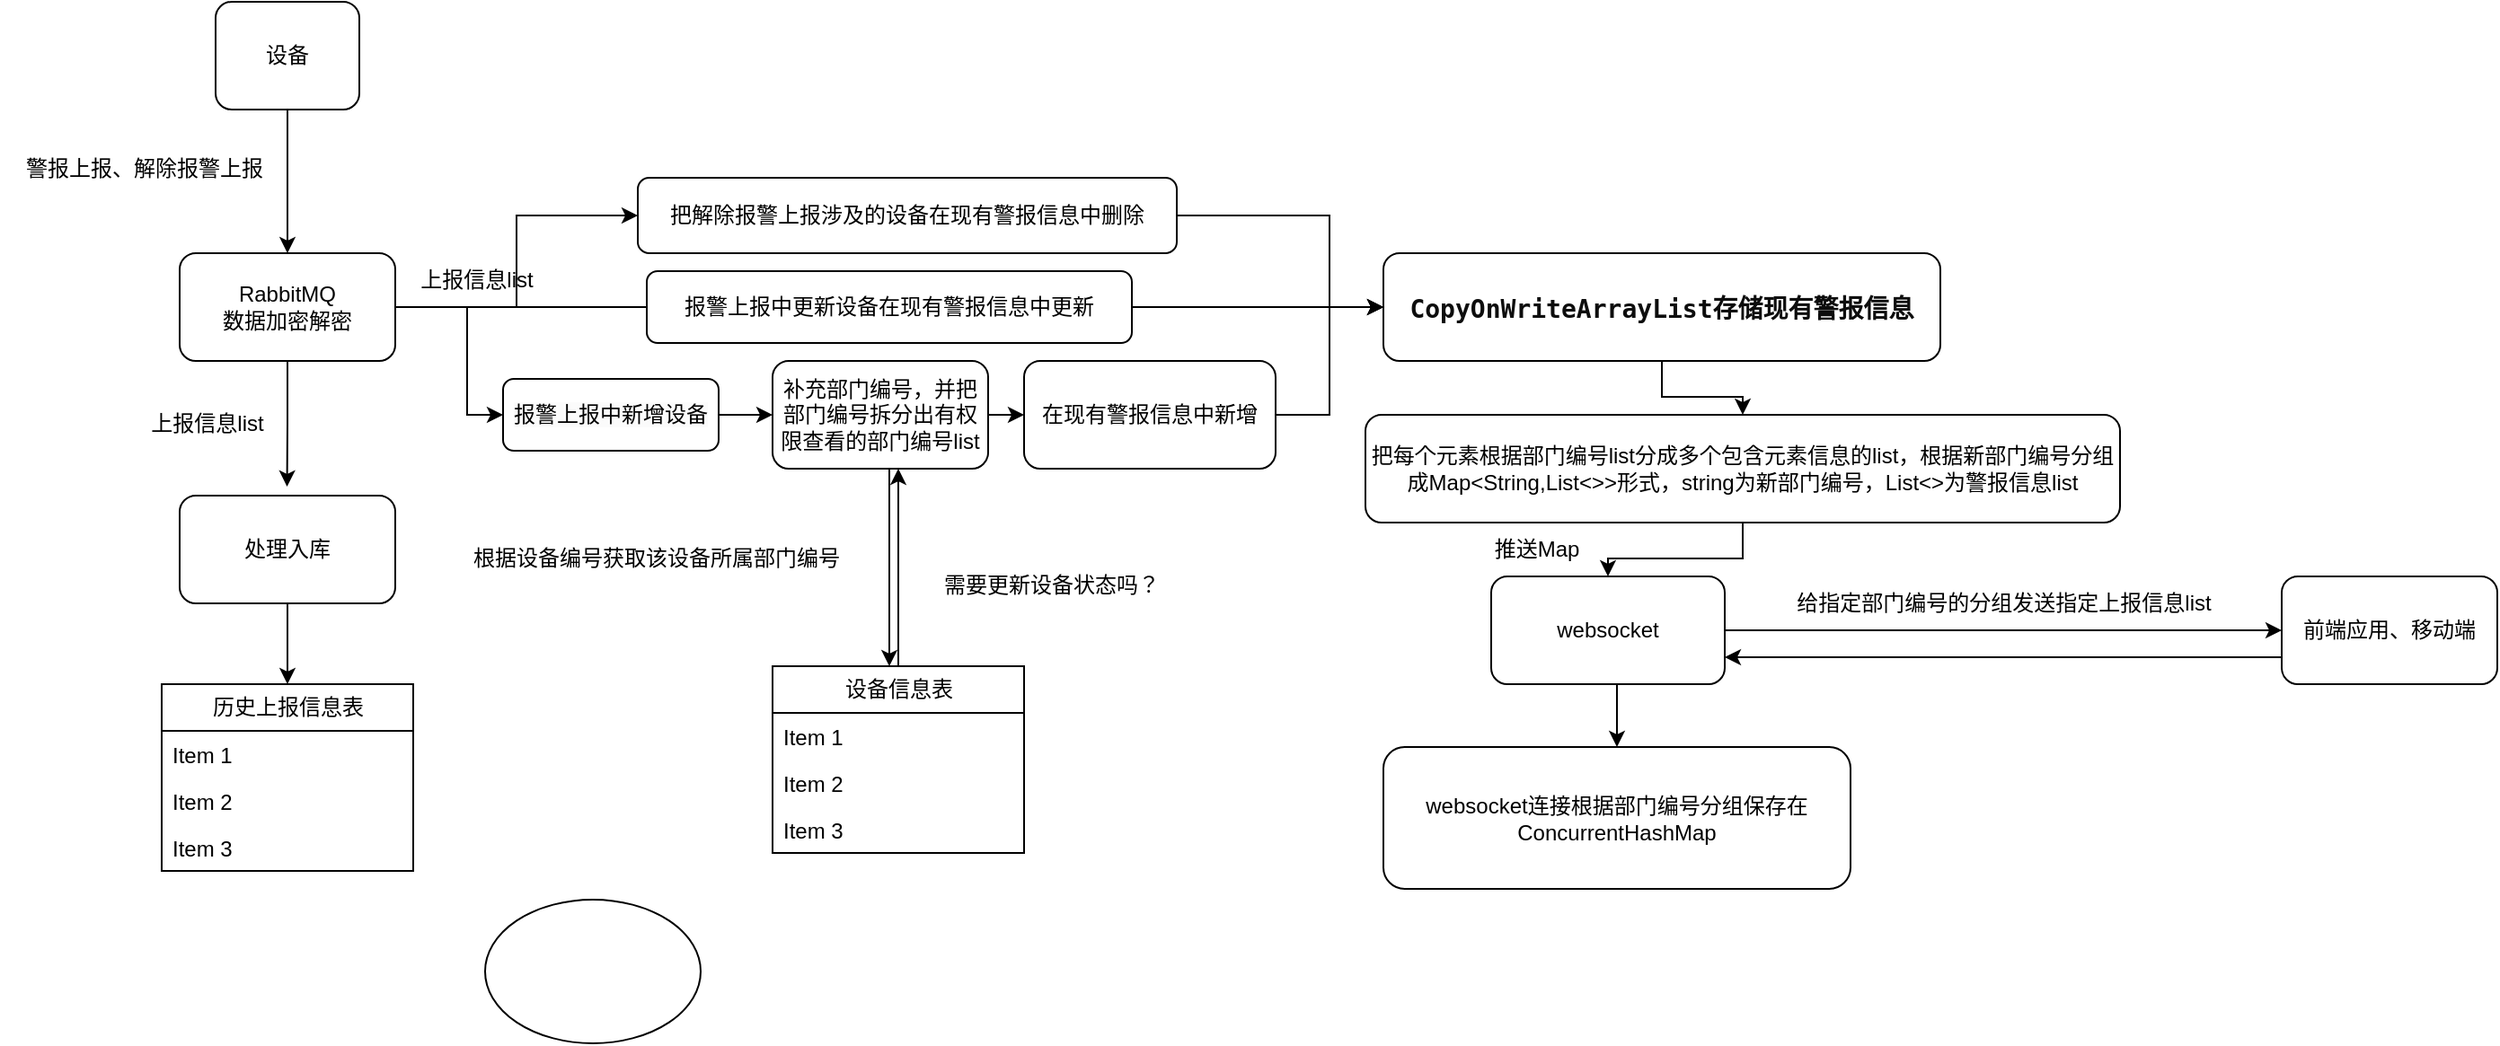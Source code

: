 <mxfile version="22.1.21" type="github">
  <diagram name="Page-1" id="c37626ed-c26b-45fb-9056-f9ebc6bb27b6">
    <mxGraphModel dx="1591" dy="1555" grid="1" gridSize="10" guides="1" tooltips="1" connect="1" arrows="1" fold="1" page="1" pageScale="1" pageWidth="1100" pageHeight="850" background="none" math="0" shadow="0">
      <root>
        <mxCell id="0" />
        <mxCell id="1" parent="0" />
        <mxCell id="BwZW3aH1JovADfxMem91-28" style="edgeStyle=orthogonalEdgeStyle;rounded=0;orthogonalLoop=1;jettySize=auto;html=1;exitX=1;exitY=0.5;exitDx=0;exitDy=0;entryX=0;entryY=0.5;entryDx=0;entryDy=0;" edge="1" parent="1" source="BwZW3aH1JovADfxMem91-5" target="BwZW3aH1JovADfxMem91-27">
          <mxGeometry relative="1" as="geometry" />
        </mxCell>
        <mxCell id="BwZW3aH1JovADfxMem91-32" style="edgeStyle=orthogonalEdgeStyle;rounded=0;orthogonalLoop=1;jettySize=auto;html=1;exitX=0;exitY=0.5;exitDx=0;exitDy=0;entryX=0;entryY=0.5;entryDx=0;entryDy=0;" edge="1" parent="1" source="BwZW3aH1JovADfxMem91-33" target="BwZW3aH1JovADfxMem91-31">
          <mxGeometry relative="1" as="geometry">
            <Array as="points">
              <mxPoint x="330" y="-520" />
              <mxPoint x="260" y="-520" />
              <mxPoint x="260" y="-430" />
            </Array>
          </mxGeometry>
        </mxCell>
        <mxCell id="BwZW3aH1JovADfxMem91-65" style="edgeStyle=orthogonalEdgeStyle;rounded=0;orthogonalLoop=1;jettySize=auto;html=1;exitX=0.5;exitY=1;exitDx=0;exitDy=0;" edge="1" parent="1" source="BwZW3aH1JovADfxMem91-5">
          <mxGeometry relative="1" as="geometry">
            <mxPoint x="159.769" y="-420" as="targetPoint" />
          </mxGeometry>
        </mxCell>
        <mxCell id="BwZW3aH1JovADfxMem91-5" value="RabbitMQ&lt;br&gt;数据加密解密" style="rounded=1;whiteSpace=wrap;html=1;" vertex="1" parent="1">
          <mxGeometry x="100" y="-550" width="120" height="60" as="geometry" />
        </mxCell>
        <mxCell id="BwZW3aH1JovADfxMem91-6" style="edgeStyle=orthogonalEdgeStyle;rounded=0;orthogonalLoop=1;jettySize=auto;html=1;exitX=0.5;exitY=1;exitDx=0;exitDy=0;entryX=0.5;entryY=0;entryDx=0;entryDy=0;" edge="1" parent="1">
          <mxGeometry relative="1" as="geometry">
            <mxPoint x="160" y="-630" as="sourcePoint" />
            <mxPoint x="160" y="-550" as="targetPoint" />
            <Array as="points">
              <mxPoint x="160" y="-600" />
              <mxPoint x="160" y="-600" />
            </Array>
          </mxGeometry>
        </mxCell>
        <mxCell id="BwZW3aH1JovADfxMem91-7" value="设备" style="rounded=1;whiteSpace=wrap;html=1;" vertex="1" parent="1">
          <mxGeometry x="120" y="-690" width="80" height="60" as="geometry" />
        </mxCell>
        <mxCell id="BwZW3aH1JovADfxMem91-10" value="警报上报、解除报警上报" style="text;html=1;align=center;verticalAlign=middle;resizable=0;points=[];autosize=1;strokeColor=none;fillColor=none;" vertex="1" parent="1">
          <mxGeometry y="-612" width="160" height="30" as="geometry" />
        </mxCell>
        <mxCell id="BwZW3aH1JovADfxMem91-53" style="edgeStyle=orthogonalEdgeStyle;rounded=0;orthogonalLoop=1;jettySize=auto;html=1;exitX=0;exitY=0.75;exitDx=0;exitDy=0;entryX=1;entryY=0.75;entryDx=0;entryDy=0;" edge="1" parent="1" source="BwZW3aH1JovADfxMem91-12" target="BwZW3aH1JovADfxMem91-47">
          <mxGeometry relative="1" as="geometry" />
        </mxCell>
        <mxCell id="BwZW3aH1JovADfxMem91-12" value="前端应用、移动端" style="rounded=1;whiteSpace=wrap;html=1;" vertex="1" parent="1">
          <mxGeometry x="1270" y="-370" width="120" height="60" as="geometry" />
        </mxCell>
        <mxCell id="BwZW3aH1JovADfxMem91-42" style="edgeStyle=orthogonalEdgeStyle;rounded=0;orthogonalLoop=1;jettySize=auto;html=1;exitX=1;exitY=0.5;exitDx=0;exitDy=0;entryX=0;entryY=0.5;entryDx=0;entryDy=0;" edge="1" parent="1" source="BwZW3aH1JovADfxMem91-13" target="BwZW3aH1JovADfxMem91-41">
          <mxGeometry relative="1" as="geometry" />
        </mxCell>
        <mxCell id="BwZW3aH1JovADfxMem91-13" value="补充部门编号，并把部门编号拆分出有权限查看的部门编号list" style="rounded=1;whiteSpace=wrap;html=1;" vertex="1" parent="1">
          <mxGeometry x="430" y="-490" width="120" height="60" as="geometry" />
        </mxCell>
        <mxCell id="BwZW3aH1JovADfxMem91-14" style="edgeStyle=orthogonalEdgeStyle;rounded=0;orthogonalLoop=1;jettySize=auto;html=1;exitX=0.5;exitY=1;exitDx=0;exitDy=0;" edge="1" parent="1">
          <mxGeometry relative="1" as="geometry">
            <mxPoint x="495" y="-430" as="sourcePoint" />
            <mxPoint x="495" y="-320" as="targetPoint" />
          </mxGeometry>
        </mxCell>
        <mxCell id="BwZW3aH1JovADfxMem91-15" style="edgeStyle=orthogonalEdgeStyle;rounded=0;orthogonalLoop=1;jettySize=auto;html=1;exitX=0.5;exitY=0;exitDx=0;exitDy=0;entryX=0.5;entryY=1;entryDx=0;entryDy=0;" edge="1" parent="1" source="BwZW3aH1JovADfxMem91-16">
          <mxGeometry relative="1" as="geometry">
            <mxPoint x="500" y="-430" as="targetPoint" />
          </mxGeometry>
        </mxCell>
        <mxCell id="BwZW3aH1JovADfxMem91-16" value="设备信息表" style="swimlane;fontStyle=0;childLayout=stackLayout;horizontal=1;startSize=26;fillColor=none;horizontalStack=0;resizeParent=1;resizeParentMax=0;resizeLast=0;collapsible=1;marginBottom=0;html=1;" vertex="1" parent="1">
          <mxGeometry x="430" y="-320" width="140" height="104" as="geometry" />
        </mxCell>
        <mxCell id="BwZW3aH1JovADfxMem91-17" value="Item 1" style="text;strokeColor=none;fillColor=none;align=left;verticalAlign=top;spacingLeft=4;spacingRight=4;overflow=hidden;rotatable=0;points=[[0,0.5],[1,0.5]];portConstraint=eastwest;whiteSpace=wrap;html=1;" vertex="1" parent="BwZW3aH1JovADfxMem91-16">
          <mxGeometry y="26" width="140" height="26" as="geometry" />
        </mxCell>
        <mxCell id="BwZW3aH1JovADfxMem91-18" value="Item 2" style="text;strokeColor=none;fillColor=none;align=left;verticalAlign=top;spacingLeft=4;spacingRight=4;overflow=hidden;rotatable=0;points=[[0,0.5],[1,0.5]];portConstraint=eastwest;whiteSpace=wrap;html=1;" vertex="1" parent="BwZW3aH1JovADfxMem91-16">
          <mxGeometry y="52" width="140" height="26" as="geometry" />
        </mxCell>
        <mxCell id="BwZW3aH1JovADfxMem91-19" value="Item 3" style="text;strokeColor=none;fillColor=none;align=left;verticalAlign=top;spacingLeft=4;spacingRight=4;overflow=hidden;rotatable=0;points=[[0,0.5],[1,0.5]];portConstraint=eastwest;whiteSpace=wrap;html=1;" vertex="1" parent="BwZW3aH1JovADfxMem91-16">
          <mxGeometry y="78" width="140" height="26" as="geometry" />
        </mxCell>
        <mxCell id="BwZW3aH1JovADfxMem91-20" value="根据设备编号获取该设备所属部门编号" style="text;html=1;align=center;verticalAlign=middle;resizable=0;points=[];autosize=1;strokeColor=none;fillColor=none;" vertex="1" parent="1">
          <mxGeometry x="250" y="-395" width="230" height="30" as="geometry" />
        </mxCell>
        <mxCell id="BwZW3aH1JovADfxMem91-21" value="上报信息list" style="text;html=1;align=center;verticalAlign=middle;resizable=0;points=[];autosize=1;strokeColor=none;fillColor=none;" vertex="1" parent="1">
          <mxGeometry x="220" y="-550" width="90" height="30" as="geometry" />
        </mxCell>
        <mxCell id="BwZW3aH1JovADfxMem91-56" style="edgeStyle=orthogonalEdgeStyle;rounded=0;orthogonalLoop=1;jettySize=auto;html=1;exitX=0.5;exitY=1;exitDx=0;exitDy=0;entryX=0.5;entryY=0;entryDx=0;entryDy=0;" edge="1" parent="1" source="BwZW3aH1JovADfxMem91-22" target="BwZW3aH1JovADfxMem91-47">
          <mxGeometry relative="1" as="geometry" />
        </mxCell>
        <mxCell id="BwZW3aH1JovADfxMem91-22" value="把每个元素根据部门编号list分成多个包含元素信息的list，根据新部门编号分组成Map&amp;lt;String,List&amp;lt;&amp;gt;&amp;gt;形式，string为新部门编号，List&amp;lt;&amp;gt;为警报信息list" style="rounded=1;whiteSpace=wrap;html=1;" vertex="1" parent="1">
          <mxGeometry x="760" y="-460" width="420" height="60" as="geometry" />
        </mxCell>
        <mxCell id="BwZW3aH1JovADfxMem91-35" style="edgeStyle=orthogonalEdgeStyle;rounded=0;orthogonalLoop=1;jettySize=auto;html=1;exitX=1;exitY=0.5;exitDx=0;exitDy=0;" edge="1" parent="1" source="BwZW3aH1JovADfxMem91-27" target="BwZW3aH1JovADfxMem91-29">
          <mxGeometry relative="1" as="geometry">
            <Array as="points">
              <mxPoint x="740" y="-571" />
              <mxPoint x="740" y="-520" />
            </Array>
          </mxGeometry>
        </mxCell>
        <mxCell id="BwZW3aH1JovADfxMem91-27" value="把解除报警上报涉及的设备在现有警报信息中删除" style="rounded=1;whiteSpace=wrap;html=1;" vertex="1" parent="1">
          <mxGeometry x="355" y="-592" width="300" height="42" as="geometry" />
        </mxCell>
        <mxCell id="BwZW3aH1JovADfxMem91-57" style="edgeStyle=orthogonalEdgeStyle;rounded=0;orthogonalLoop=1;jettySize=auto;html=1;exitX=0.5;exitY=1;exitDx=0;exitDy=0;entryX=0.5;entryY=0;entryDx=0;entryDy=0;" edge="1" parent="1" source="BwZW3aH1JovADfxMem91-29" target="BwZW3aH1JovADfxMem91-22">
          <mxGeometry relative="1" as="geometry" />
        </mxCell>
        <mxCell id="BwZW3aH1JovADfxMem91-29" value="&lt;strong style=&quot;border: 0px solid rgb(227, 227, 227); box-sizing: border-box; --tw-border-spacing-x: 0; --tw-border-spacing-y: 0; --tw-translate-x: 0; --tw-translate-y: 0; --tw-rotate: 0; --tw-skew-x: 0; --tw-skew-y: 0; --tw-scale-x: 1; --tw-scale-y: 1; --tw-pan-x: ; --tw-pan-y: ; --tw-pinch-zoom: ; --tw-scroll-snap-strictness: proximity; --tw-gradient-from-position: ; --tw-gradient-via-position: ; --tw-gradient-to-position: ; --tw-ordinal: ; --tw-slashed-zero: ; --tw-numeric-figure: ; --tw-numeric-spacing: ; --tw-numeric-fraction: ; --tw-ring-inset: ; --tw-ring-offset-width: 0px; --tw-ring-offset-color: #fff; --tw-ring-color: rgba(69,89,164,.5); --tw-ring-offset-shadow: 0 0 transparent; --tw-ring-shadow: 0 0 transparent; --tw-shadow: 0 0 transparent; --tw-shadow-colored: 0 0 transparent; --tw-blur: ; --tw-brightness: ; --tw-contrast: ; --tw-grayscale: ; --tw-hue-rotate: ; --tw-invert: ; --tw-saturate: ; --tw-sepia: ; --tw-drop-shadow: ; --tw-backdrop-blur: ; --tw-backdrop-brightness: ; --tw-backdrop-contrast: ; --tw-backdrop-grayscale: ; --tw-backdrop-hue-rotate: ; --tw-backdrop-invert: ; --tw-backdrop-opacity: ; --tw-backdrop-saturate: ; --tw-backdrop-sepia: ; font-weight: 600; color: rgb(13, 13, 13); font-family: Söhne, ui-sans-serif, system-ui, -apple-system, &amp;quot;Segoe UI&amp;quot;, Roboto, Ubuntu, Cantarell, &amp;quot;Noto Sans&amp;quot;, sans-serif, &amp;quot;Helvetica Neue&amp;quot;, Arial, &amp;quot;Apple Color Emoji&amp;quot;, &amp;quot;Segoe UI Emoji&amp;quot;, &amp;quot;Segoe UI Symbol&amp;quot;, &amp;quot;Noto Color Emoji&amp;quot;; font-size: 16px; font-style: normal; font-variant-ligatures: normal; font-variant-caps: normal; letter-spacing: normal; orphans: 2; text-align: left; text-indent: 0px; text-transform: none; widows: 2; word-spacing: 0px; -webkit-text-stroke-width: 0px; background-color: rgb(255, 255, 255); text-decoration-thickness: initial; text-decoration-style: initial; text-decoration-color: initial;&quot;&gt;&lt;code style=&quot;border: 0px solid rgb(227, 227, 227); box-sizing: border-box; --tw-border-spacing-x: 0; --tw-border-spacing-y: 0; --tw-translate-x: 0; --tw-translate-y: 0; --tw-rotate: 0; --tw-skew-x: 0; --tw-skew-y: 0; --tw-scale-x: 1; --tw-scale-y: 1; --tw-pan-x: ; --tw-pan-y: ; --tw-pinch-zoom: ; --tw-scroll-snap-strictness: proximity; --tw-gradient-from-position: ; --tw-gradient-via-position: ; --tw-gradient-to-position: ; --tw-ordinal: ; --tw-slashed-zero: ; --tw-numeric-figure: ; --tw-numeric-spacing: ; --tw-numeric-fraction: ; --tw-ring-inset: ; --tw-ring-offset-width: 0px; --tw-ring-offset-color: #fff; --tw-ring-color: rgba(69,89,164,.5); --tw-ring-offset-shadow: 0 0 transparent; --tw-ring-shadow: 0 0 transparent; --tw-shadow: 0 0 transparent; --tw-shadow-colored: 0 0 transparent; --tw-blur: ; --tw-brightness: ; --tw-contrast: ; --tw-grayscale: ; --tw-hue-rotate: ; --tw-invert: ; --tw-saturate: ; --tw-sepia: ; --tw-drop-shadow: ; --tw-backdrop-blur: ; --tw-backdrop-brightness: ; --tw-backdrop-contrast: ; --tw-backdrop-grayscale: ; --tw-backdrop-hue-rotate: ; --tw-backdrop-invert: ; --tw-backdrop-opacity: ; --tw-backdrop-saturate: ; --tw-backdrop-sepia: ; font-family: &amp;quot;Söhne Mono&amp;quot;, Monaco, &amp;quot;Andale Mono&amp;quot;, &amp;quot;Ubuntu Mono&amp;quot;, monospace !important; font-size: 0.875em; color: var(--tw-prose-code); font-weight: 600;&quot;&gt;CopyOnWriteArrayList存储现有警报信息&lt;/code&gt;&lt;/strong&gt;" style="rounded=1;whiteSpace=wrap;html=1;" vertex="1" parent="1">
          <mxGeometry x="770" y="-550" width="310" height="60" as="geometry" />
        </mxCell>
        <mxCell id="BwZW3aH1JovADfxMem91-40" style="edgeStyle=orthogonalEdgeStyle;rounded=0;orthogonalLoop=1;jettySize=auto;html=1;exitX=1;exitY=0.5;exitDx=0;exitDy=0;entryX=0;entryY=0.5;entryDx=0;entryDy=0;" edge="1" parent="1" source="BwZW3aH1JovADfxMem91-31" target="BwZW3aH1JovADfxMem91-13">
          <mxGeometry relative="1" as="geometry" />
        </mxCell>
        <mxCell id="BwZW3aH1JovADfxMem91-31" value="&lt;span style=&quot;color: rgb(0, 0, 0); font-family: Helvetica; font-size: 12px; font-style: normal; font-variant-ligatures: normal; font-variant-caps: normal; font-weight: 400; letter-spacing: normal; orphans: 2; text-align: center; text-indent: 0px; text-transform: none; widows: 2; word-spacing: 0px; -webkit-text-stroke-width: 0px; background-color: rgb(251, 251, 251); text-decoration-thickness: initial; text-decoration-style: initial; text-decoration-color: initial; float: none; display: inline !important;&quot;&gt;报警上报中新增设备&lt;/span&gt;" style="rounded=1;whiteSpace=wrap;html=1;" vertex="1" parent="1">
          <mxGeometry x="280" y="-480" width="120" height="40" as="geometry" />
        </mxCell>
        <mxCell id="BwZW3aH1JovADfxMem91-39" style="edgeStyle=orthogonalEdgeStyle;rounded=0;orthogonalLoop=1;jettySize=auto;html=1;exitX=1;exitY=0.5;exitDx=0;exitDy=0;entryX=0;entryY=0.5;entryDx=0;entryDy=0;" edge="1" parent="1" source="BwZW3aH1JovADfxMem91-33" target="BwZW3aH1JovADfxMem91-29">
          <mxGeometry relative="1" as="geometry" />
        </mxCell>
        <mxCell id="BwZW3aH1JovADfxMem91-33" value="报警上报中更新设备在现有警报信息中更新" style="rounded=1;whiteSpace=wrap;html=1;" vertex="1" parent="1">
          <mxGeometry x="360" y="-540" width="270" height="40" as="geometry" />
        </mxCell>
        <mxCell id="BwZW3aH1JovADfxMem91-43" style="edgeStyle=orthogonalEdgeStyle;rounded=0;orthogonalLoop=1;jettySize=auto;html=1;exitX=1;exitY=0.5;exitDx=0;exitDy=0;entryX=0;entryY=0.5;entryDx=0;entryDy=0;" edge="1" parent="1" source="BwZW3aH1JovADfxMem91-41" target="BwZW3aH1JovADfxMem91-29">
          <mxGeometry relative="1" as="geometry" />
        </mxCell>
        <mxCell id="BwZW3aH1JovADfxMem91-41" value="在现有警报信息中新增" style="rounded=1;whiteSpace=wrap;html=1;" vertex="1" parent="1">
          <mxGeometry x="570" y="-490" width="140" height="60" as="geometry" />
        </mxCell>
        <mxCell id="BwZW3aH1JovADfxMem91-48" style="edgeStyle=orthogonalEdgeStyle;rounded=0;orthogonalLoop=1;jettySize=auto;html=1;entryX=0;entryY=0.5;entryDx=0;entryDy=0;" edge="1" parent="1" source="BwZW3aH1JovADfxMem91-47" target="BwZW3aH1JovADfxMem91-12">
          <mxGeometry relative="1" as="geometry" />
        </mxCell>
        <mxCell id="BwZW3aH1JovADfxMem91-55" style="edgeStyle=orthogonalEdgeStyle;rounded=0;orthogonalLoop=1;jettySize=auto;html=1;exitX=0.5;exitY=1;exitDx=0;exitDy=0;entryX=0.5;entryY=0;entryDx=0;entryDy=0;" edge="1" parent="1" source="BwZW3aH1JovADfxMem91-47" target="BwZW3aH1JovADfxMem91-54">
          <mxGeometry relative="1" as="geometry" />
        </mxCell>
        <mxCell id="BwZW3aH1JovADfxMem91-47" value="websocket" style="rounded=1;whiteSpace=wrap;html=1;" vertex="1" parent="1">
          <mxGeometry x="830" y="-370" width="130" height="60" as="geometry" />
        </mxCell>
        <mxCell id="BwZW3aH1JovADfxMem91-50" value="推送Map" style="text;html=1;align=center;verticalAlign=middle;resizable=0;points=[];autosize=1;strokeColor=none;fillColor=none;" vertex="1" parent="1">
          <mxGeometry x="820" y="-400" width="70" height="30" as="geometry" />
        </mxCell>
        <mxCell id="BwZW3aH1JovADfxMem91-51" value="给指定部门编号的分组发送指定上报信息list" style="text;html=1;align=center;verticalAlign=middle;resizable=0;points=[];autosize=1;strokeColor=none;fillColor=none;" vertex="1" parent="1">
          <mxGeometry x="990" y="-370" width="250" height="30" as="geometry" />
        </mxCell>
        <mxCell id="BwZW3aH1JovADfxMem91-54" value="websocket连接根据部门编号分组保存在ConcurrentHashMap" style="rounded=1;whiteSpace=wrap;html=1;" vertex="1" parent="1">
          <mxGeometry x="770" y="-275" width="260" height="79" as="geometry" />
        </mxCell>
        <mxCell id="BwZW3aH1JovADfxMem91-64" style="edgeStyle=orthogonalEdgeStyle;rounded=0;orthogonalLoop=1;jettySize=auto;html=1;exitX=0.5;exitY=1;exitDx=0;exitDy=0;entryX=0.5;entryY=0;entryDx=0;entryDy=0;" edge="1" parent="1" source="BwZW3aH1JovADfxMem91-58" target="BwZW3aH1JovADfxMem91-59">
          <mxGeometry relative="1" as="geometry" />
        </mxCell>
        <mxCell id="BwZW3aH1JovADfxMem91-58" value="处理入库" style="rounded=1;whiteSpace=wrap;html=1;" vertex="1" parent="1">
          <mxGeometry x="100" y="-415" width="120" height="60" as="geometry" />
        </mxCell>
        <mxCell id="BwZW3aH1JovADfxMem91-59" value="历史上报信息表" style="swimlane;fontStyle=0;childLayout=stackLayout;horizontal=1;startSize=26;fillColor=none;horizontalStack=0;resizeParent=1;resizeParentMax=0;resizeLast=0;collapsible=1;marginBottom=0;html=1;" vertex="1" parent="1">
          <mxGeometry x="90" y="-310" width="140" height="104" as="geometry" />
        </mxCell>
        <mxCell id="BwZW3aH1JovADfxMem91-60" value="Item 1" style="text;strokeColor=none;fillColor=none;align=left;verticalAlign=top;spacingLeft=4;spacingRight=4;overflow=hidden;rotatable=0;points=[[0,0.5],[1,0.5]];portConstraint=eastwest;whiteSpace=wrap;html=1;" vertex="1" parent="BwZW3aH1JovADfxMem91-59">
          <mxGeometry y="26" width="140" height="26" as="geometry" />
        </mxCell>
        <mxCell id="BwZW3aH1JovADfxMem91-61" value="Item 2" style="text;strokeColor=none;fillColor=none;align=left;verticalAlign=top;spacingLeft=4;spacingRight=4;overflow=hidden;rotatable=0;points=[[0,0.5],[1,0.5]];portConstraint=eastwest;whiteSpace=wrap;html=1;" vertex="1" parent="BwZW3aH1JovADfxMem91-59">
          <mxGeometry y="52" width="140" height="26" as="geometry" />
        </mxCell>
        <mxCell id="BwZW3aH1JovADfxMem91-62" value="Item 3" style="text;strokeColor=none;fillColor=none;align=left;verticalAlign=top;spacingLeft=4;spacingRight=4;overflow=hidden;rotatable=0;points=[[0,0.5],[1,0.5]];portConstraint=eastwest;whiteSpace=wrap;html=1;" vertex="1" parent="BwZW3aH1JovADfxMem91-59">
          <mxGeometry y="78" width="140" height="26" as="geometry" />
        </mxCell>
        <mxCell id="BwZW3aH1JovADfxMem91-66" value="上报信息list" style="text;html=1;align=center;verticalAlign=middle;resizable=0;points=[];autosize=1;strokeColor=none;fillColor=none;" vertex="1" parent="1">
          <mxGeometry x="70" y="-470" width="90" height="30" as="geometry" />
        </mxCell>
        <mxCell id="BwZW3aH1JovADfxMem91-67" value="" style="ellipse;whiteSpace=wrap;html=1;" vertex="1" parent="1">
          <mxGeometry x="270" y="-190" width="120" height="80" as="geometry" />
        </mxCell>
        <mxCell id="BwZW3aH1JovADfxMem91-68" value="需要更新设备状态吗？" style="text;html=1;align=center;verticalAlign=middle;resizable=0;points=[];autosize=1;strokeColor=none;fillColor=none;" vertex="1" parent="1">
          <mxGeometry x="515" y="-380" width="140" height="30" as="geometry" />
        </mxCell>
      </root>
    </mxGraphModel>
  </diagram>
</mxfile>

